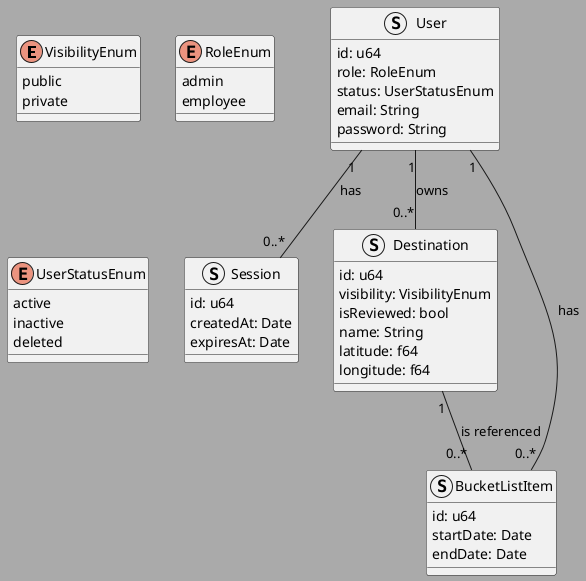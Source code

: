 @startuml
skinparam backgroundColor #AAAAAA
enum VisibilityEnum{
  public
  private
}

enum RoleEnum {
  admin
  employee
}

enum UserStatusEnum {
  active
  inactive
  deleted
}

struct User {
  id: u64
  role: RoleEnum
  status: UserStatusEnum
  email: String
  password: String
}

struct Session {
  id: u64
  createdAt: Date
  expiresAt: Date
}

struct Destination {
  id: u64
  visibility: VisibilityEnum
  isReviewed: bool
  name: String
  latitude: f64
  longitude: f64
}

struct BucketListItem {
  id: u64
  startDate: Date
  endDate: Date
}

User "1" -- "0..*" Session: has
User "1" -- "0..*" Destination: owns
Destination "1" -- "0..*" BucketListItem: is referenced
User "1" -- "0..*" BucketListItem: has

@enduml
